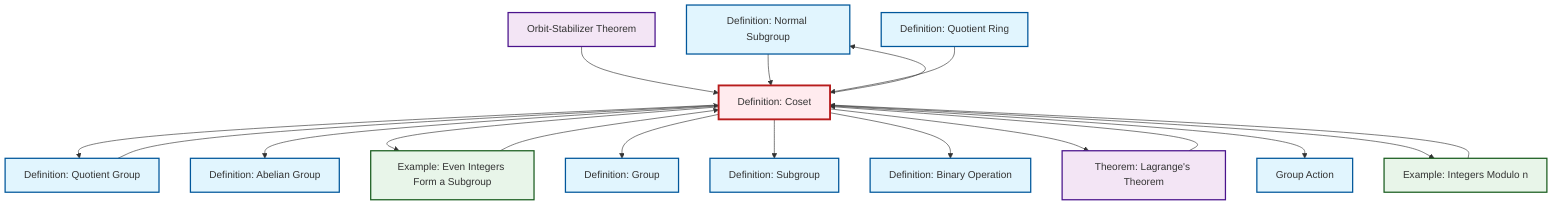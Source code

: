 graph TD
    classDef definition fill:#e1f5fe,stroke:#01579b,stroke-width:2px
    classDef theorem fill:#f3e5f5,stroke:#4a148c,stroke-width:2px
    classDef axiom fill:#fff3e0,stroke:#e65100,stroke-width:2px
    classDef example fill:#e8f5e9,stroke:#1b5e20,stroke-width:2px
    classDef current fill:#ffebee,stroke:#b71c1c,stroke-width:3px
    def-binary-operation["Definition: Binary Operation"]:::definition
    def-normal-subgroup["Definition: Normal Subgroup"]:::definition
    def-abelian-group["Definition: Abelian Group"]:::definition
    thm-lagrange["Theorem: Lagrange's Theorem"]:::theorem
    def-group["Definition: Group"]:::definition
    def-subgroup["Definition: Subgroup"]:::definition
    def-quotient-group["Definition: Quotient Group"]:::definition
    ex-even-integers-subgroup["Example: Even Integers Form a Subgroup"]:::example
    def-coset["Definition: Coset"]:::definition
    ex-quotient-integers-mod-n["Example: Integers Modulo n"]:::example
    thm-orbit-stabilizer["Orbit-Stabilizer Theorem"]:::theorem
    def-quotient-ring["Definition: Quotient Ring"]:::definition
    def-group-action["Group Action"]:::definition
    def-coset --> def-quotient-group
    def-coset --> def-abelian-group
    def-coset --> ex-even-integers-subgroup
    thm-orbit-stabilizer --> def-coset
    def-quotient-group --> def-coset
    def-coset --> def-group
    def-coset --> def-subgroup
    ex-even-integers-subgroup --> def-coset
    def-coset --> def-binary-operation
    def-normal-subgroup --> def-coset
    def-coset --> def-normal-subgroup
    def-quotient-ring --> def-coset
    thm-lagrange --> def-coset
    ex-quotient-integers-mod-n --> def-coset
    def-coset --> thm-lagrange
    def-coset --> def-group-action
    def-coset --> ex-quotient-integers-mod-n
    class def-coset current
